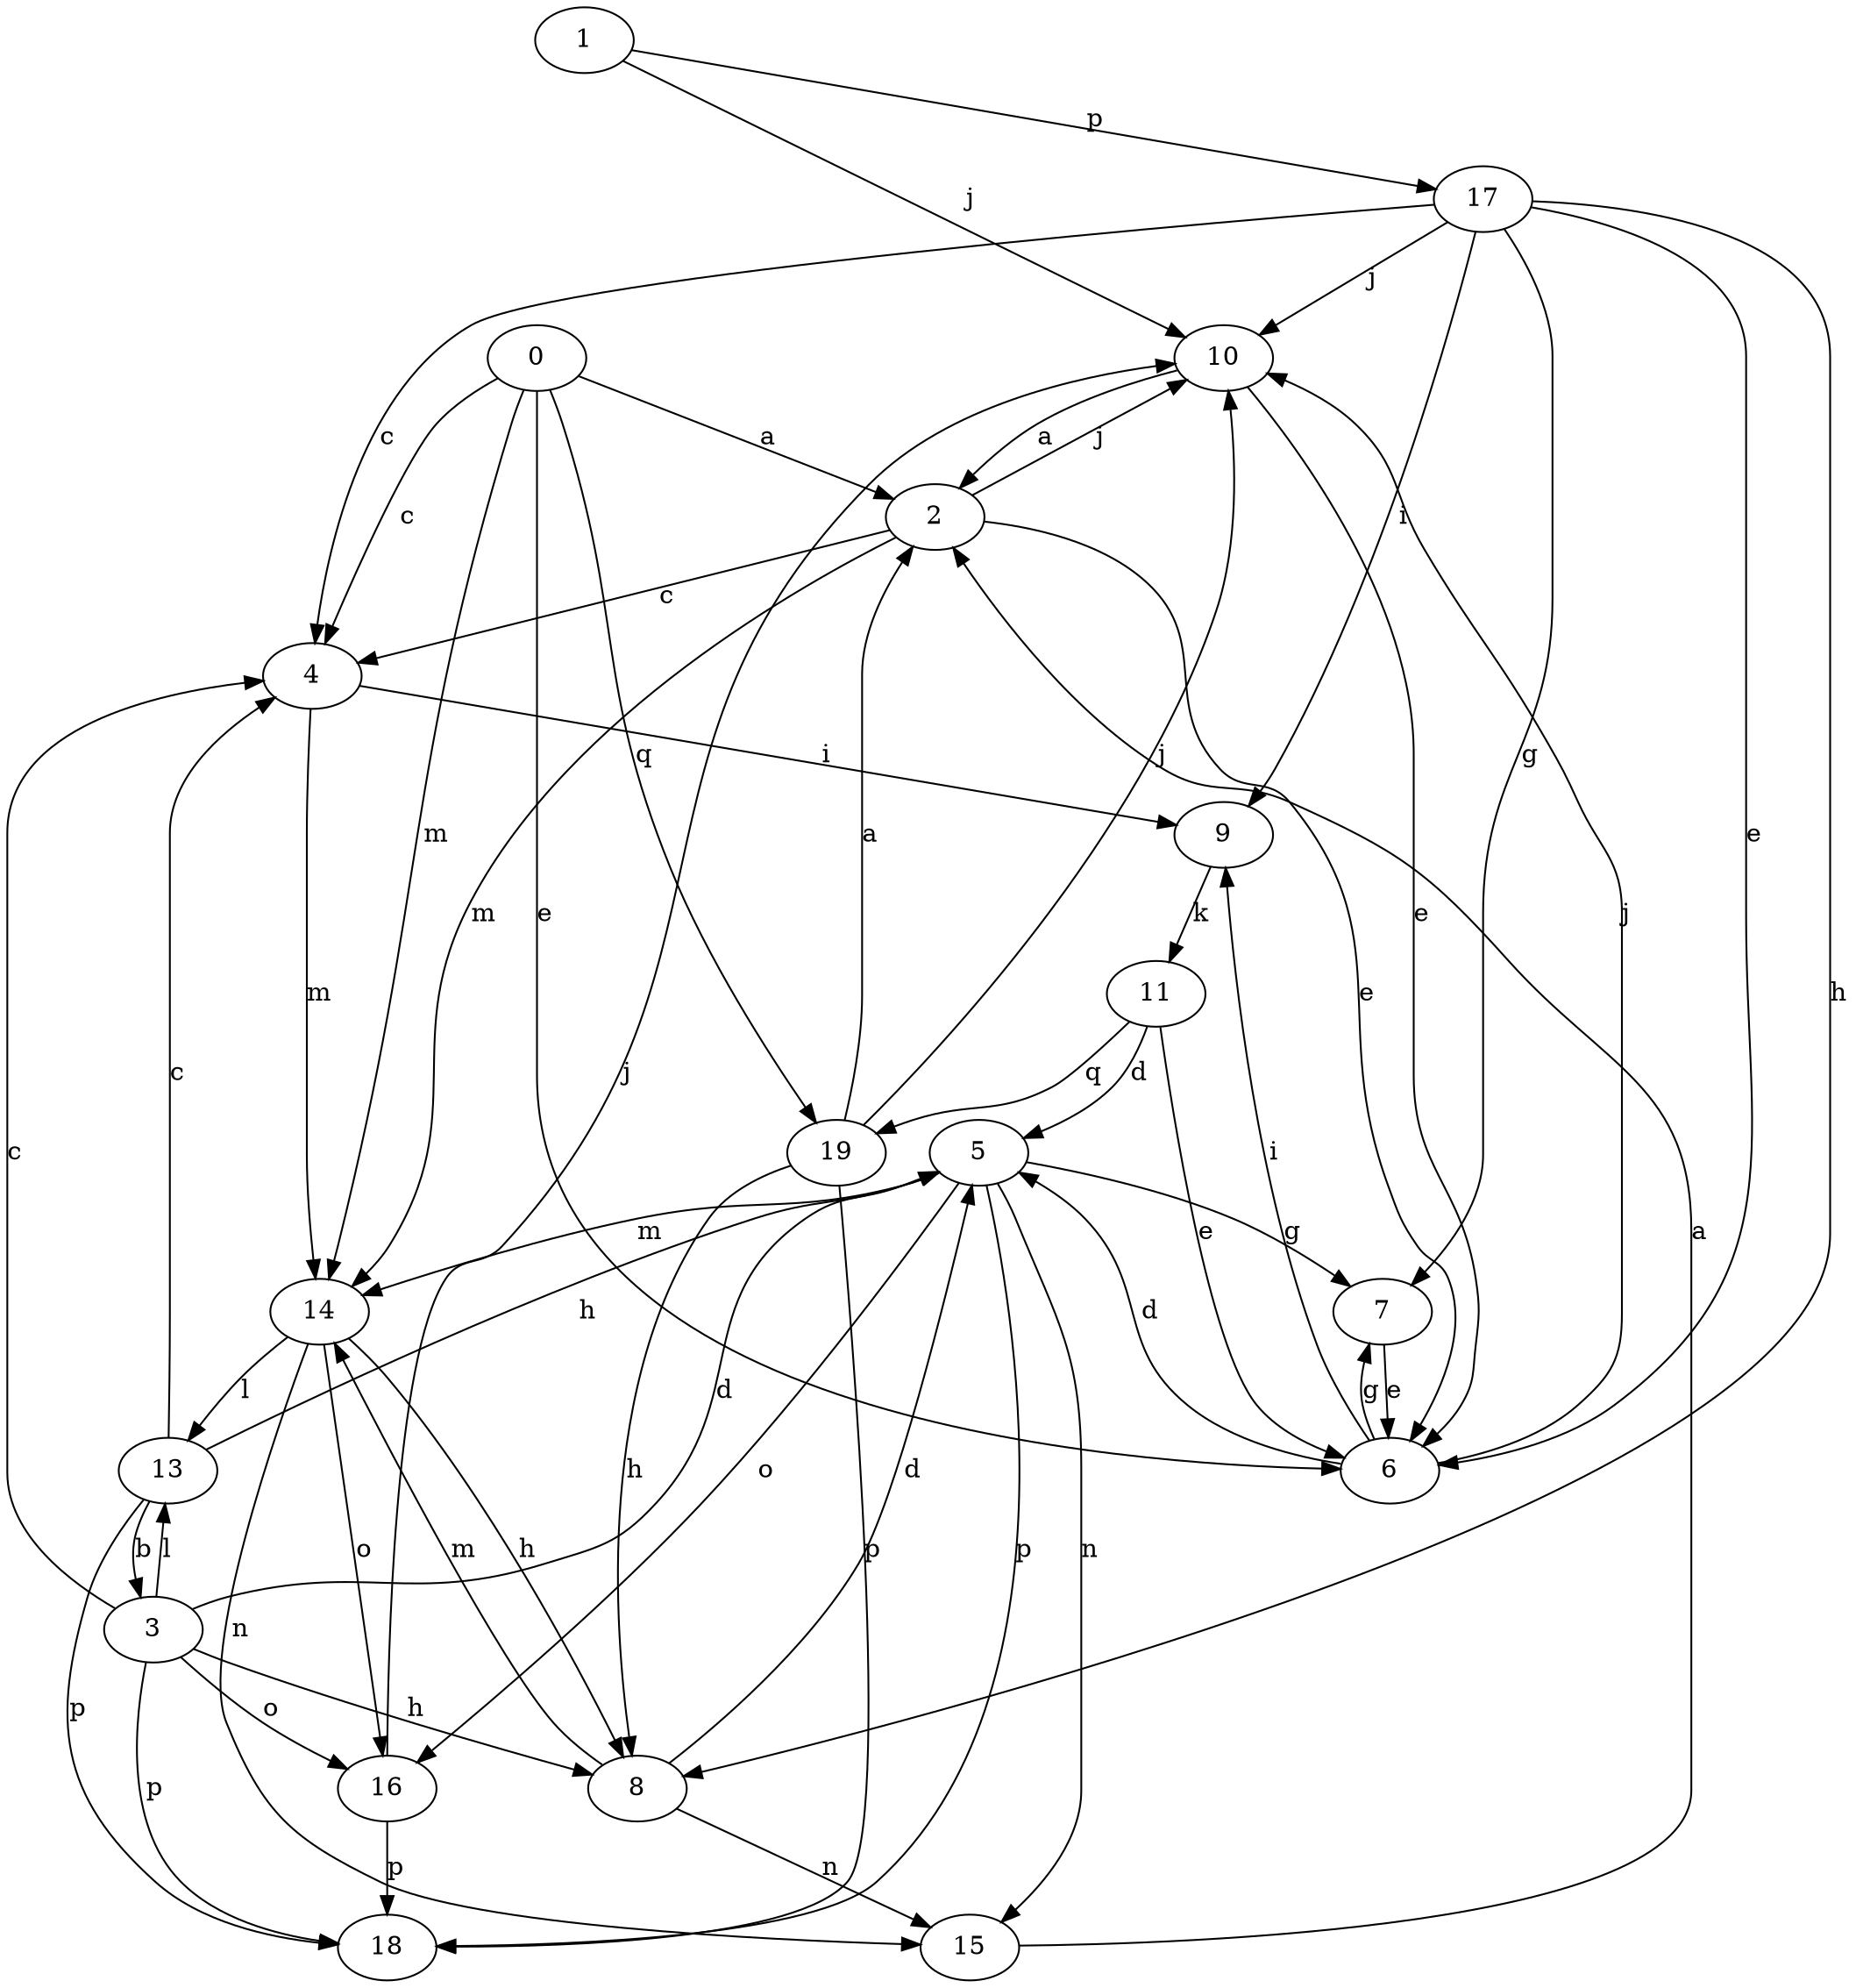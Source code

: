 strict digraph  {
1;
2;
3;
4;
5;
6;
7;
8;
0;
9;
10;
11;
13;
14;
15;
16;
17;
18;
19;
1 -> 10  [label=j];
1 -> 17  [label=p];
2 -> 4  [label=c];
2 -> 6  [label=e];
2 -> 10  [label=j];
2 -> 14  [label=m];
3 -> 4  [label=c];
3 -> 5  [label=d];
3 -> 8  [label=h];
3 -> 13  [label=l];
3 -> 16  [label=o];
3 -> 18  [label=p];
4 -> 9  [label=i];
4 -> 14  [label=m];
5 -> 7  [label=g];
5 -> 14  [label=m];
5 -> 15  [label=n];
5 -> 16  [label=o];
5 -> 18  [label=p];
6 -> 5  [label=d];
6 -> 7  [label=g];
6 -> 9  [label=i];
6 -> 10  [label=j];
7 -> 6  [label=e];
8 -> 5  [label=d];
8 -> 14  [label=m];
8 -> 15  [label=n];
0 -> 2  [label=a];
0 -> 4  [label=c];
0 -> 6  [label=e];
0 -> 14  [label=m];
0 -> 19  [label=q];
9 -> 11  [label=k];
10 -> 2  [label=a];
10 -> 6  [label=e];
11 -> 5  [label=d];
11 -> 6  [label=e];
11 -> 19  [label=q];
13 -> 3  [label=b];
13 -> 4  [label=c];
13 -> 18  [label=p];
13 -> 5  [label=h];
14 -> 8  [label=h];
14 -> 13  [label=l];
14 -> 15  [label=n];
14 -> 16  [label=o];
15 -> 2  [label=a];
16 -> 10  [label=j];
16 -> 18  [label=p];
17 -> 4  [label=c];
17 -> 6  [label=e];
17 -> 7  [label=g];
17 -> 8  [label=h];
17 -> 9  [label=i];
17 -> 10  [label=j];
19 -> 2  [label=a];
19 -> 8  [label=h];
19 -> 10  [label=j];
19 -> 18  [label=p];
}
